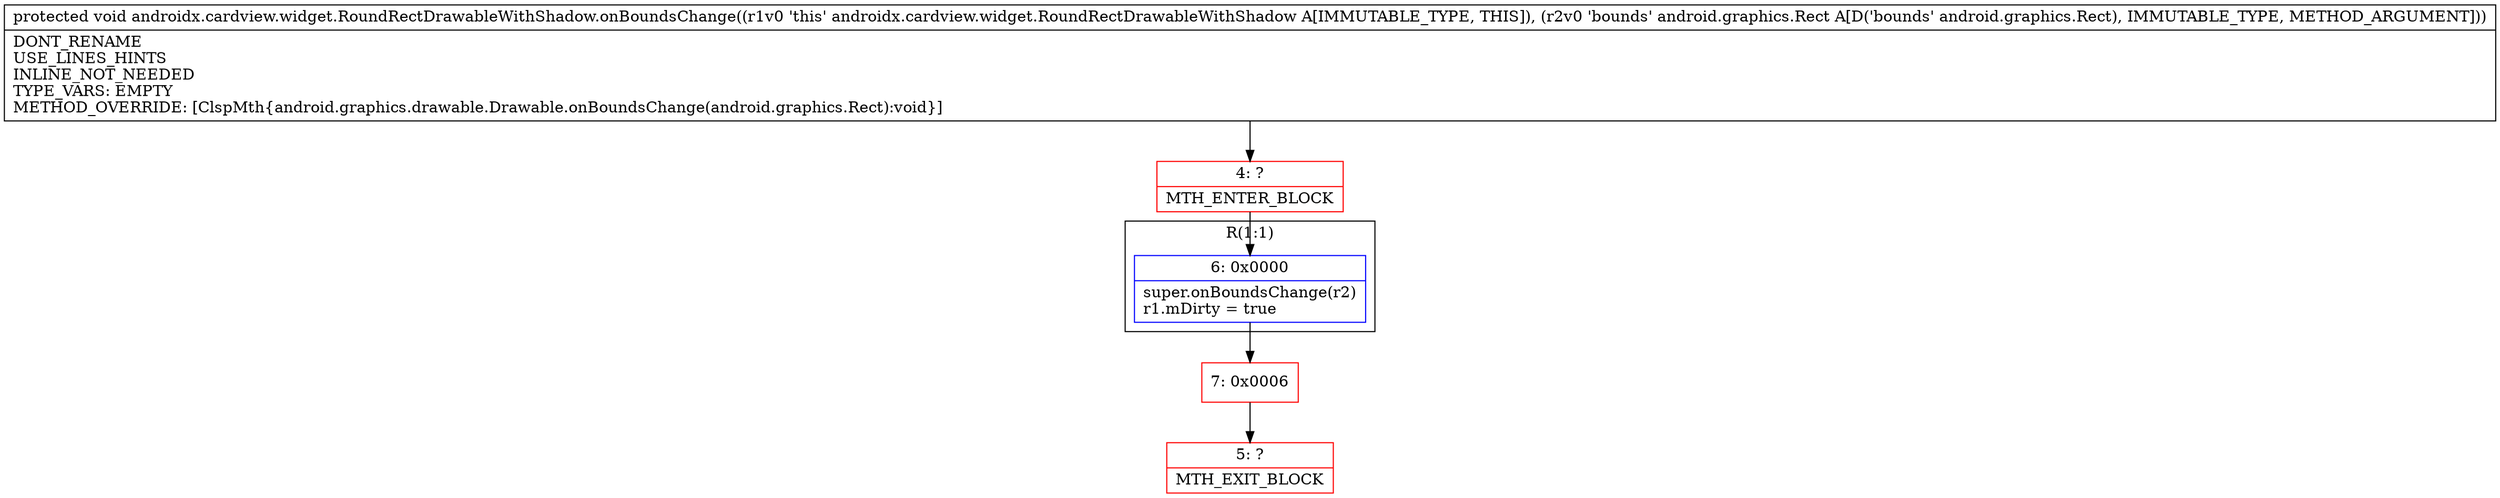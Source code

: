 digraph "CFG forandroidx.cardview.widget.RoundRectDrawableWithShadow.onBoundsChange(Landroid\/graphics\/Rect;)V" {
subgraph cluster_Region_808367783 {
label = "R(1:1)";
node [shape=record,color=blue];
Node_6 [shape=record,label="{6\:\ 0x0000|super.onBoundsChange(r2)\lr1.mDirty = true\l}"];
}
Node_4 [shape=record,color=red,label="{4\:\ ?|MTH_ENTER_BLOCK\l}"];
Node_7 [shape=record,color=red,label="{7\:\ 0x0006}"];
Node_5 [shape=record,color=red,label="{5\:\ ?|MTH_EXIT_BLOCK\l}"];
MethodNode[shape=record,label="{protected void androidx.cardview.widget.RoundRectDrawableWithShadow.onBoundsChange((r1v0 'this' androidx.cardview.widget.RoundRectDrawableWithShadow A[IMMUTABLE_TYPE, THIS]), (r2v0 'bounds' android.graphics.Rect A[D('bounds' android.graphics.Rect), IMMUTABLE_TYPE, METHOD_ARGUMENT]))  | DONT_RENAME\lUSE_LINES_HINTS\lINLINE_NOT_NEEDED\lTYPE_VARS: EMPTY\lMETHOD_OVERRIDE: [ClspMth\{android.graphics.drawable.Drawable.onBoundsChange(android.graphics.Rect):void\}]\l}"];
MethodNode -> Node_4;Node_6 -> Node_7;
Node_4 -> Node_6;
Node_7 -> Node_5;
}

